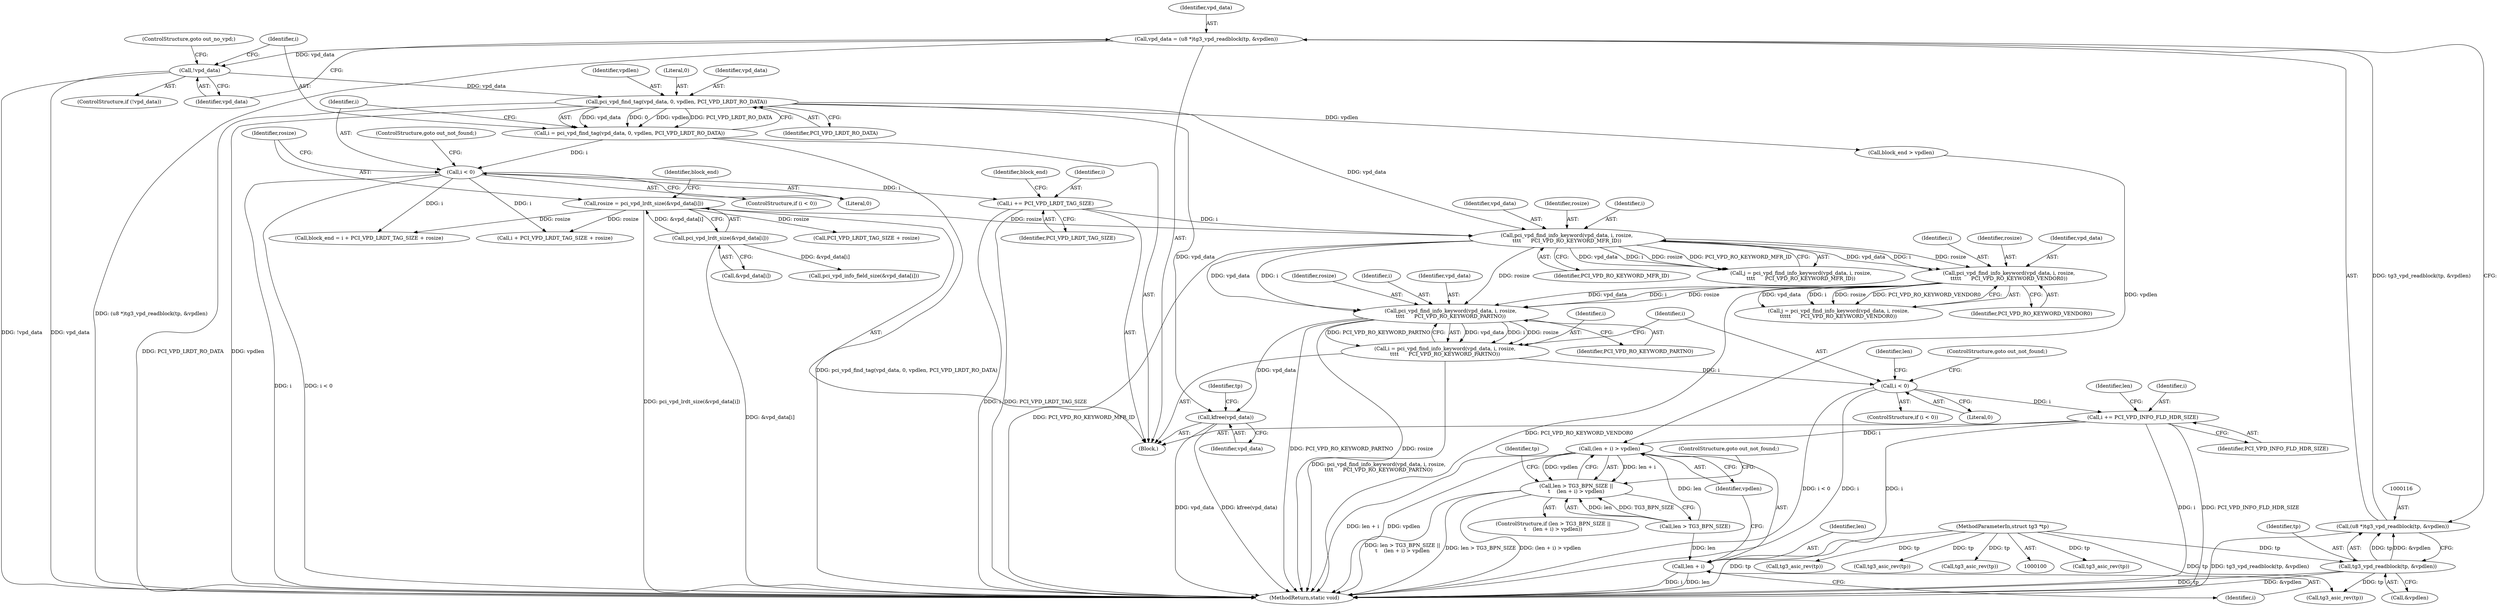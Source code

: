 digraph "0_linux_715230a44310a8cf66fbfb5a46f9a62a9b2de424@pointer" {
"1000270" [label="(Call,pci_vpd_find_info_keyword(vpd_data, i, rosize,\n\t\t\t\t      PCI_VPD_RO_KEYWORD_PARTNO))"];
"1000202" [label="(Call,pci_vpd_find_info_keyword(vpd_data, i, rosize,\n\t\t\t\t\t      PCI_VPD_RO_KEYWORD_VENDOR0))"];
"1000161" [label="(Call,pci_vpd_find_info_keyword(vpd_data, i, rosize,\n\t\t\t\t      PCI_VPD_RO_KEYWORD_MFR_ID))"];
"1000127" [label="(Call,pci_vpd_find_tag(vpd_data, 0, vpdlen, PCI_VPD_LRDT_RO_DATA))"];
"1000122" [label="(Call,!vpd_data)"];
"1000113" [label="(Call,vpd_data = (u8 *)tg3_vpd_readblock(tp, &vpdlen))"];
"1000115" [label="(Call,(u8 *)tg3_vpd_readblock(tp, &vpdlen))"];
"1000117" [label="(Call,tg3_vpd_readblock(tp, &vpdlen))"];
"1000101" [label="(MethodParameterIn,struct tg3 *tp)"];
"1000151" [label="(Call,i += PCI_VPD_LRDT_TAG_SIZE)"];
"1000133" [label="(Call,i < 0)"];
"1000125" [label="(Call,i = pci_vpd_find_tag(vpd_data, 0, vpdlen, PCI_VPD_LRDT_RO_DATA))"];
"1000137" [label="(Call,rosize = pci_vpd_lrdt_size(&vpd_data[i]))"];
"1000139" [label="(Call,pci_vpd_lrdt_size(&vpd_data[i]))"];
"1000268" [label="(Call,i = pci_vpd_find_info_keyword(vpd_data, i, rosize,\n\t\t\t\t      PCI_VPD_RO_KEYWORD_PARTNO))"];
"1000276" [label="(Call,i < 0)"];
"1000287" [label="(Call,i += PCI_VPD_INFO_FLD_HDR_SIZE)"];
"1000295" [label="(Call,(len + i) > vpdlen)"];
"1000291" [label="(Call,len > TG3_BPN_SIZE ||\n\t    (len + i) > vpdlen)"];
"1000296" [label="(Call,len + i)"];
"1000311" [label="(Call,kfree(vpd_data))"];
"1000204" [label="(Identifier,i)"];
"1000161" [label="(Call,pci_vpd_find_info_keyword(vpd_data, i, rosize,\n\t\t\t\t      PCI_VPD_RO_KEYWORD_MFR_ID))"];
"1000296" [label="(Call,len + i)"];
"1000153" [label="(Identifier,PCI_VPD_LRDT_TAG_SIZE)"];
"1000297" [label="(Identifier,len)"];
"1000323" [label="(Call,tg3_asic_rev(tp))"];
"1000316" [label="(Identifier,tp)"];
"1000146" [label="(Call,i + PCI_VPD_LRDT_TAG_SIZE + rosize)"];
"1000144" [label="(Call,block_end = i + PCI_VPD_LRDT_TAG_SIZE + rosize)"];
"1000145" [label="(Identifier,block_end)"];
"1000151" [label="(Call,i += PCI_VPD_LRDT_TAG_SIZE)"];
"1000523" [label="(Call,tg3_asic_rev(tp))"];
"1000126" [label="(Identifier,i)"];
"1000119" [label="(Call,&vpdlen)"];
"1000299" [label="(Identifier,vpdlen)"];
"1000278" [label="(Literal,0)"];
"1000206" [label="(Identifier,PCI_VPD_RO_KEYWORD_VENDOR0)"];
"1000121" [label="(ControlStructure,if (!vpd_data))"];
"1000132" [label="(ControlStructure,if (i < 0))"];
"1000133" [label="(Call,i < 0)"];
"1000102" [label="(Block,)"];
"1000139" [label="(Call,pci_vpd_lrdt_size(&vpd_data[i]))"];
"1000137" [label="(Call,rosize = pci_vpd_lrdt_size(&vpd_data[i]))"];
"1000311" [label="(Call,kfree(vpd_data))"];
"1000165" [label="(Identifier,PCI_VPD_RO_KEYWORD_MFR_ID)"];
"1000159" [label="(Call,j = pci_vpd_find_info_keyword(vpd_data, i, rosize,\n\t\t\t\t      PCI_VPD_RO_KEYWORD_MFR_ID))"];
"1000270" [label="(Call,pci_vpd_find_info_keyword(vpd_data, i, rosize,\n\t\t\t\t      PCI_VPD_RO_KEYWORD_PARTNO))"];
"1000202" [label="(Call,pci_vpd_find_info_keyword(vpd_data, i, rosize,\n\t\t\t\t\t      PCI_VPD_RO_KEYWORD_VENDOR0))"];
"1000367" [label="(Call,tg3_asic_rev(tp))"];
"1000291" [label="(Call,len > TG3_BPN_SIZE ||\n\t    (len + i) > vpdlen)"];
"1000431" [label="(Call,tg3_asic_rev(tp))"];
"1000289" [label="(Identifier,PCI_VPD_INFO_FLD_HDR_SIZE)"];
"1000156" [label="(Identifier,block_end)"];
"1000127" [label="(Call,pci_vpd_find_tag(vpd_data, 0, vpdlen, PCI_VPD_LRDT_RO_DATA))"];
"1000293" [label="(Identifier,len)"];
"1000277" [label="(Identifier,i)"];
"1000295" [label="(Call,(len + i) > vpdlen)"];
"1000124" [label="(ControlStructure,goto out_no_vpd;)"];
"1000290" [label="(ControlStructure,if (len > TG3_BPN_SIZE ||\n\t    (len + i) > vpdlen))"];
"1000101" [label="(MethodParameterIn,struct tg3 *tp)"];
"1000125" [label="(Call,i = pci_vpd_find_tag(vpd_data, 0, vpdlen, PCI_VPD_LRDT_RO_DATA))"];
"1000303" [label="(Identifier,tp)"];
"1000122" [label="(Call,!vpd_data)"];
"1000279" [label="(ControlStructure,goto out_not_found;)"];
"1000312" [label="(Identifier,vpd_data)"];
"1000205" [label="(Identifier,rosize)"];
"1000129" [label="(Literal,0)"];
"1000281" [label="(Identifier,len)"];
"1000162" [label="(Identifier,vpd_data)"];
"1000148" [label="(Call,PCI_VPD_LRDT_TAG_SIZE + rosize)"];
"1000113" [label="(Call,vpd_data = (u8 *)tg3_vpd_readblock(tp, &vpdlen))"];
"1000117" [label="(Call,tg3_vpd_readblock(tp, &vpdlen))"];
"1000288" [label="(Identifier,i)"];
"1000115" [label="(Call,(u8 *)tg3_vpd_readblock(tp, &vpdlen))"];
"1000587" [label="(Call,tg3_asic_rev(tp))"];
"1000282" [label="(Call,pci_vpd_info_field_size(&vpd_data[i]))"];
"1000128" [label="(Identifier,vpd_data)"];
"1000268" [label="(Call,i = pci_vpd_find_info_keyword(vpd_data, i, rosize,\n\t\t\t\t      PCI_VPD_RO_KEYWORD_PARTNO))"];
"1000274" [label="(Identifier,PCI_VPD_RO_KEYWORD_PARTNO)"];
"1000135" [label="(Literal,0)"];
"1000164" [label="(Identifier,rosize)"];
"1000138" [label="(Identifier,rosize)"];
"1000275" [label="(ControlStructure,if (i < 0))"];
"1000273" [label="(Identifier,rosize)"];
"1000155" [label="(Call,block_end > vpdlen)"];
"1000203" [label="(Identifier,vpd_data)"];
"1000163" [label="(Identifier,i)"];
"1000123" [label="(Identifier,vpd_data)"];
"1000272" [label="(Identifier,i)"];
"1000271" [label="(Identifier,vpd_data)"];
"1000300" [label="(ControlStructure,goto out_not_found;)"];
"1000136" [label="(ControlStructure,goto out_not_found;)"];
"1000114" [label="(Identifier,vpd_data)"];
"1000269" [label="(Identifier,i)"];
"1000287" [label="(Call,i += PCI_VPD_INFO_FLD_HDR_SIZE)"];
"1000298" [label="(Identifier,i)"];
"1000200" [label="(Call,j = pci_vpd_find_info_keyword(vpd_data, i, rosize,\n\t\t\t\t\t      PCI_VPD_RO_KEYWORD_VENDOR0))"];
"1000152" [label="(Identifier,i)"];
"1000292" [label="(Call,len > TG3_BPN_SIZE)"];
"1000130" [label="(Identifier,vpdlen)"];
"1000140" [label="(Call,&vpd_data[i])"];
"1000134" [label="(Identifier,i)"];
"1000276" [label="(Call,i < 0)"];
"1000604" [label="(MethodReturn,static void)"];
"1000118" [label="(Identifier,tp)"];
"1000131" [label="(Identifier,PCI_VPD_LRDT_RO_DATA)"];
"1000270" -> "1000268"  [label="AST: "];
"1000270" -> "1000274"  [label="CFG: "];
"1000271" -> "1000270"  [label="AST: "];
"1000272" -> "1000270"  [label="AST: "];
"1000273" -> "1000270"  [label="AST: "];
"1000274" -> "1000270"  [label="AST: "];
"1000268" -> "1000270"  [label="CFG: "];
"1000270" -> "1000604"  [label="DDG: PCI_VPD_RO_KEYWORD_PARTNO"];
"1000270" -> "1000604"  [label="DDG: rosize"];
"1000270" -> "1000268"  [label="DDG: vpd_data"];
"1000270" -> "1000268"  [label="DDG: i"];
"1000270" -> "1000268"  [label="DDG: rosize"];
"1000270" -> "1000268"  [label="DDG: PCI_VPD_RO_KEYWORD_PARTNO"];
"1000202" -> "1000270"  [label="DDG: vpd_data"];
"1000202" -> "1000270"  [label="DDG: i"];
"1000202" -> "1000270"  [label="DDG: rosize"];
"1000161" -> "1000270"  [label="DDG: vpd_data"];
"1000161" -> "1000270"  [label="DDG: i"];
"1000161" -> "1000270"  [label="DDG: rosize"];
"1000270" -> "1000311"  [label="DDG: vpd_data"];
"1000202" -> "1000200"  [label="AST: "];
"1000202" -> "1000206"  [label="CFG: "];
"1000203" -> "1000202"  [label="AST: "];
"1000204" -> "1000202"  [label="AST: "];
"1000205" -> "1000202"  [label="AST: "];
"1000206" -> "1000202"  [label="AST: "];
"1000200" -> "1000202"  [label="CFG: "];
"1000202" -> "1000604"  [label="DDG: PCI_VPD_RO_KEYWORD_VENDOR0"];
"1000202" -> "1000200"  [label="DDG: vpd_data"];
"1000202" -> "1000200"  [label="DDG: i"];
"1000202" -> "1000200"  [label="DDG: rosize"];
"1000202" -> "1000200"  [label="DDG: PCI_VPD_RO_KEYWORD_VENDOR0"];
"1000161" -> "1000202"  [label="DDG: vpd_data"];
"1000161" -> "1000202"  [label="DDG: i"];
"1000161" -> "1000202"  [label="DDG: rosize"];
"1000161" -> "1000159"  [label="AST: "];
"1000161" -> "1000165"  [label="CFG: "];
"1000162" -> "1000161"  [label="AST: "];
"1000163" -> "1000161"  [label="AST: "];
"1000164" -> "1000161"  [label="AST: "];
"1000165" -> "1000161"  [label="AST: "];
"1000159" -> "1000161"  [label="CFG: "];
"1000161" -> "1000604"  [label="DDG: PCI_VPD_RO_KEYWORD_MFR_ID"];
"1000161" -> "1000159"  [label="DDG: vpd_data"];
"1000161" -> "1000159"  [label="DDG: i"];
"1000161" -> "1000159"  [label="DDG: rosize"];
"1000161" -> "1000159"  [label="DDG: PCI_VPD_RO_KEYWORD_MFR_ID"];
"1000127" -> "1000161"  [label="DDG: vpd_data"];
"1000151" -> "1000161"  [label="DDG: i"];
"1000137" -> "1000161"  [label="DDG: rosize"];
"1000127" -> "1000125"  [label="AST: "];
"1000127" -> "1000131"  [label="CFG: "];
"1000128" -> "1000127"  [label="AST: "];
"1000129" -> "1000127"  [label="AST: "];
"1000130" -> "1000127"  [label="AST: "];
"1000131" -> "1000127"  [label="AST: "];
"1000125" -> "1000127"  [label="CFG: "];
"1000127" -> "1000604"  [label="DDG: vpdlen"];
"1000127" -> "1000604"  [label="DDG: PCI_VPD_LRDT_RO_DATA"];
"1000127" -> "1000125"  [label="DDG: vpd_data"];
"1000127" -> "1000125"  [label="DDG: 0"];
"1000127" -> "1000125"  [label="DDG: vpdlen"];
"1000127" -> "1000125"  [label="DDG: PCI_VPD_LRDT_RO_DATA"];
"1000122" -> "1000127"  [label="DDG: vpd_data"];
"1000127" -> "1000155"  [label="DDG: vpdlen"];
"1000127" -> "1000311"  [label="DDG: vpd_data"];
"1000122" -> "1000121"  [label="AST: "];
"1000122" -> "1000123"  [label="CFG: "];
"1000123" -> "1000122"  [label="AST: "];
"1000124" -> "1000122"  [label="CFG: "];
"1000126" -> "1000122"  [label="CFG: "];
"1000122" -> "1000604"  [label="DDG: vpd_data"];
"1000122" -> "1000604"  [label="DDG: !vpd_data"];
"1000113" -> "1000122"  [label="DDG: vpd_data"];
"1000113" -> "1000102"  [label="AST: "];
"1000113" -> "1000115"  [label="CFG: "];
"1000114" -> "1000113"  [label="AST: "];
"1000115" -> "1000113"  [label="AST: "];
"1000123" -> "1000113"  [label="CFG: "];
"1000113" -> "1000604"  [label="DDG: (u8 *)tg3_vpd_readblock(tp, &vpdlen)"];
"1000115" -> "1000113"  [label="DDG: tg3_vpd_readblock(tp, &vpdlen)"];
"1000115" -> "1000117"  [label="CFG: "];
"1000116" -> "1000115"  [label="AST: "];
"1000117" -> "1000115"  [label="AST: "];
"1000115" -> "1000604"  [label="DDG: tg3_vpd_readblock(tp, &vpdlen)"];
"1000117" -> "1000115"  [label="DDG: tp"];
"1000117" -> "1000115"  [label="DDG: &vpdlen"];
"1000117" -> "1000119"  [label="CFG: "];
"1000118" -> "1000117"  [label="AST: "];
"1000119" -> "1000117"  [label="AST: "];
"1000117" -> "1000604"  [label="DDG: tp"];
"1000117" -> "1000604"  [label="DDG: &vpdlen"];
"1000101" -> "1000117"  [label="DDG: tp"];
"1000117" -> "1000323"  [label="DDG: tp"];
"1000101" -> "1000100"  [label="AST: "];
"1000101" -> "1000604"  [label="DDG: tp"];
"1000101" -> "1000323"  [label="DDG: tp"];
"1000101" -> "1000367"  [label="DDG: tp"];
"1000101" -> "1000431"  [label="DDG: tp"];
"1000101" -> "1000523"  [label="DDG: tp"];
"1000101" -> "1000587"  [label="DDG: tp"];
"1000151" -> "1000102"  [label="AST: "];
"1000151" -> "1000153"  [label="CFG: "];
"1000152" -> "1000151"  [label="AST: "];
"1000153" -> "1000151"  [label="AST: "];
"1000156" -> "1000151"  [label="CFG: "];
"1000151" -> "1000604"  [label="DDG: i"];
"1000151" -> "1000604"  [label="DDG: PCI_VPD_LRDT_TAG_SIZE"];
"1000133" -> "1000151"  [label="DDG: i"];
"1000133" -> "1000132"  [label="AST: "];
"1000133" -> "1000135"  [label="CFG: "];
"1000134" -> "1000133"  [label="AST: "];
"1000135" -> "1000133"  [label="AST: "];
"1000136" -> "1000133"  [label="CFG: "];
"1000138" -> "1000133"  [label="CFG: "];
"1000133" -> "1000604"  [label="DDG: i"];
"1000133" -> "1000604"  [label="DDG: i < 0"];
"1000125" -> "1000133"  [label="DDG: i"];
"1000133" -> "1000144"  [label="DDG: i"];
"1000133" -> "1000146"  [label="DDG: i"];
"1000125" -> "1000102"  [label="AST: "];
"1000126" -> "1000125"  [label="AST: "];
"1000134" -> "1000125"  [label="CFG: "];
"1000125" -> "1000604"  [label="DDG: pci_vpd_find_tag(vpd_data, 0, vpdlen, PCI_VPD_LRDT_RO_DATA)"];
"1000137" -> "1000102"  [label="AST: "];
"1000137" -> "1000139"  [label="CFG: "];
"1000138" -> "1000137"  [label="AST: "];
"1000139" -> "1000137"  [label="AST: "];
"1000145" -> "1000137"  [label="CFG: "];
"1000137" -> "1000604"  [label="DDG: pci_vpd_lrdt_size(&vpd_data[i])"];
"1000139" -> "1000137"  [label="DDG: &vpd_data[i]"];
"1000137" -> "1000144"  [label="DDG: rosize"];
"1000137" -> "1000146"  [label="DDG: rosize"];
"1000137" -> "1000148"  [label="DDG: rosize"];
"1000139" -> "1000140"  [label="CFG: "];
"1000140" -> "1000139"  [label="AST: "];
"1000139" -> "1000604"  [label="DDG: &vpd_data[i]"];
"1000139" -> "1000282"  [label="DDG: &vpd_data[i]"];
"1000268" -> "1000102"  [label="AST: "];
"1000269" -> "1000268"  [label="AST: "];
"1000277" -> "1000268"  [label="CFG: "];
"1000268" -> "1000604"  [label="DDG: pci_vpd_find_info_keyword(vpd_data, i, rosize,\n\t\t\t\t      PCI_VPD_RO_KEYWORD_PARTNO)"];
"1000268" -> "1000276"  [label="DDG: i"];
"1000276" -> "1000275"  [label="AST: "];
"1000276" -> "1000278"  [label="CFG: "];
"1000277" -> "1000276"  [label="AST: "];
"1000278" -> "1000276"  [label="AST: "];
"1000279" -> "1000276"  [label="CFG: "];
"1000281" -> "1000276"  [label="CFG: "];
"1000276" -> "1000604"  [label="DDG: i < 0"];
"1000276" -> "1000604"  [label="DDG: i"];
"1000276" -> "1000287"  [label="DDG: i"];
"1000287" -> "1000102"  [label="AST: "];
"1000287" -> "1000289"  [label="CFG: "];
"1000288" -> "1000287"  [label="AST: "];
"1000289" -> "1000287"  [label="AST: "];
"1000293" -> "1000287"  [label="CFG: "];
"1000287" -> "1000604"  [label="DDG: PCI_VPD_INFO_FLD_HDR_SIZE"];
"1000287" -> "1000604"  [label="DDG: i"];
"1000287" -> "1000295"  [label="DDG: i"];
"1000287" -> "1000296"  [label="DDG: i"];
"1000295" -> "1000291"  [label="AST: "];
"1000295" -> "1000299"  [label="CFG: "];
"1000296" -> "1000295"  [label="AST: "];
"1000299" -> "1000295"  [label="AST: "];
"1000291" -> "1000295"  [label="CFG: "];
"1000295" -> "1000604"  [label="DDG: len + i"];
"1000295" -> "1000604"  [label="DDG: vpdlen"];
"1000295" -> "1000291"  [label="DDG: len + i"];
"1000295" -> "1000291"  [label="DDG: vpdlen"];
"1000292" -> "1000295"  [label="DDG: len"];
"1000155" -> "1000295"  [label="DDG: vpdlen"];
"1000291" -> "1000290"  [label="AST: "];
"1000291" -> "1000292"  [label="CFG: "];
"1000292" -> "1000291"  [label="AST: "];
"1000300" -> "1000291"  [label="CFG: "];
"1000303" -> "1000291"  [label="CFG: "];
"1000291" -> "1000604"  [label="DDG: len > TG3_BPN_SIZE ||\n\t    (len + i) > vpdlen"];
"1000291" -> "1000604"  [label="DDG: len > TG3_BPN_SIZE"];
"1000291" -> "1000604"  [label="DDG: (len + i) > vpdlen"];
"1000292" -> "1000291"  [label="DDG: len"];
"1000292" -> "1000291"  [label="DDG: TG3_BPN_SIZE"];
"1000296" -> "1000298"  [label="CFG: "];
"1000297" -> "1000296"  [label="AST: "];
"1000298" -> "1000296"  [label="AST: "];
"1000299" -> "1000296"  [label="CFG: "];
"1000296" -> "1000604"  [label="DDG: i"];
"1000296" -> "1000604"  [label="DDG: len"];
"1000292" -> "1000296"  [label="DDG: len"];
"1000311" -> "1000102"  [label="AST: "];
"1000311" -> "1000312"  [label="CFG: "];
"1000312" -> "1000311"  [label="AST: "];
"1000316" -> "1000311"  [label="CFG: "];
"1000311" -> "1000604"  [label="DDG: vpd_data"];
"1000311" -> "1000604"  [label="DDG: kfree(vpd_data)"];
}
